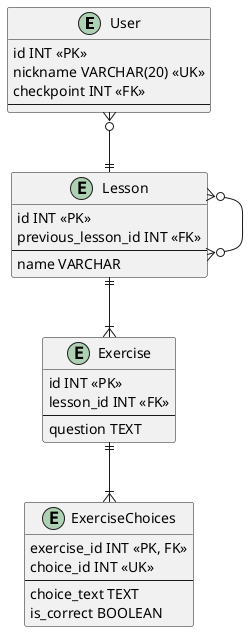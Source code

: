 @startuml DER

entity User {
    id INT <<PK>>
    nickname VARCHAR(20) <<UK>>
    checkpoint INT <<FK>>
    --
}

entity Lesson {
    id INT <<PK>>
    previous_lesson_id INT <<FK>>
    --
    name VARCHAR
}

entity Exercise {
    id INT <<PK>>
    lesson_id INT <<FK>>
    --
    question TEXT
}

entity ExerciseChoices {
    exercise_id INT <<PK, FK>>
    choice_id INT <<UK>>
    --
    choice_text TEXT
    is_correct BOOLEAN
}


User }o--|| Lesson

Lesson ||--|{ Exercise

Lesson }o--o{ Lesson

Exercise ||--|{ ExerciseChoices

@enduml
